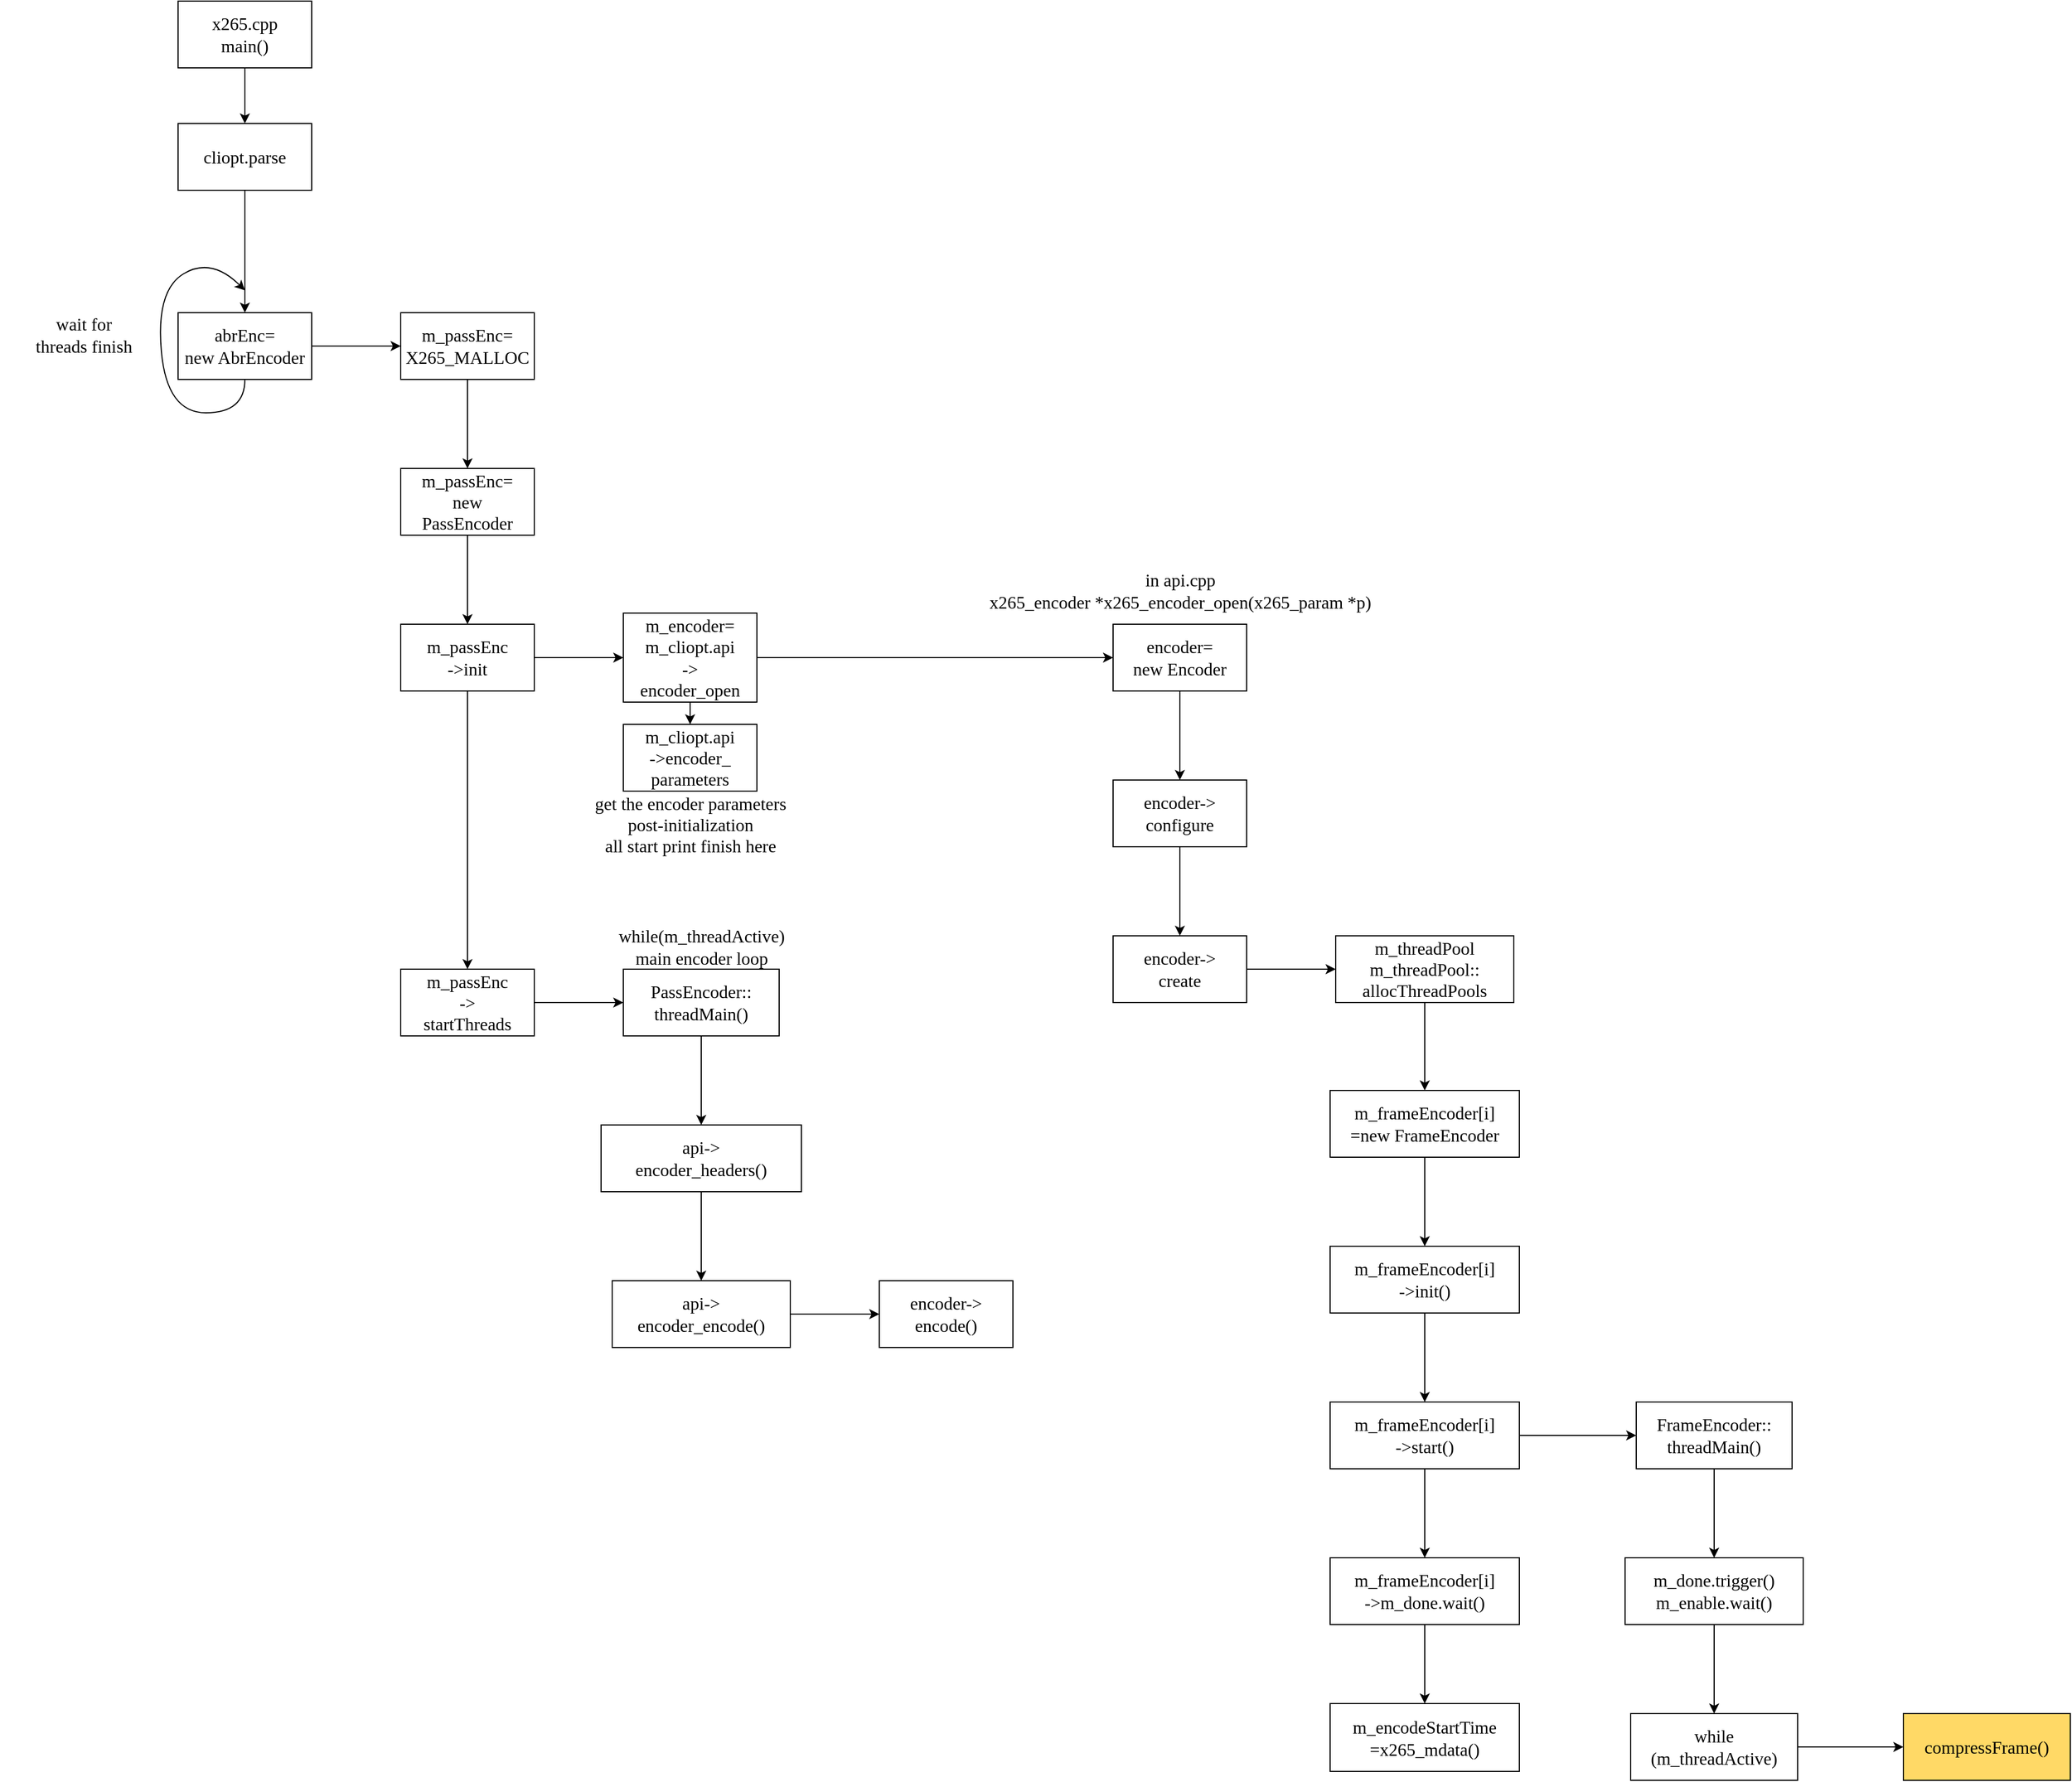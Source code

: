 <mxfile version="19.0.3" type="github">
  <diagram id="RMRCRSJFabJXOBfH01yb" name="Page-1">
    <mxGraphModel dx="2217" dy="977" grid="1" gridSize="10" guides="1" tooltips="1" connect="1" arrows="1" fold="1" page="1" pageScale="1" pageWidth="827" pageHeight="1169" math="0" shadow="0">
      <root>
        <mxCell id="0" />
        <mxCell id="1" parent="0" />
        <mxCell id="eOThzZjHxrsogjhqtXI8-8" style="edgeStyle=orthogonalEdgeStyle;rounded=0;orthogonalLoop=1;jettySize=auto;html=1;exitX=0.5;exitY=1;exitDx=0;exitDy=0;entryX=0.5;entryY=0;entryDx=0;entryDy=0;fontFamily=Lucida Console;fontSize=16;" edge="1" parent="1" source="eOThzZjHxrsogjhqtXI8-1" target="eOThzZjHxrsogjhqtXI8-4">
          <mxGeometry relative="1" as="geometry" />
        </mxCell>
        <mxCell id="eOThzZjHxrsogjhqtXI8-1" value="&lt;font face=&quot;Lucida Console&quot;&gt;x265.cpp&lt;br style=&quot;font-size: 16px;&quot;&gt;main()&lt;/font&gt;" style="rounded=0;whiteSpace=wrap;html=1;fontSize=16;" vertex="1" parent="1">
          <mxGeometry x="140" y="130" width="120" height="60" as="geometry" />
        </mxCell>
        <mxCell id="eOThzZjHxrsogjhqtXI8-7" value="" style="edgeStyle=orthogonalEdgeStyle;rounded=0;orthogonalLoop=1;jettySize=auto;html=1;fontFamily=Lucida Console;fontSize=16;" edge="1" parent="1" source="eOThzZjHxrsogjhqtXI8-4" target="eOThzZjHxrsogjhqtXI8-6">
          <mxGeometry relative="1" as="geometry" />
        </mxCell>
        <mxCell id="eOThzZjHxrsogjhqtXI8-4" value="cliopt.parse" style="whiteSpace=wrap;html=1;fontSize=16;fontFamily=Lucida Console;rounded=0;" vertex="1" parent="1">
          <mxGeometry x="140" y="240" width="120" height="60" as="geometry" />
        </mxCell>
        <mxCell id="eOThzZjHxrsogjhqtXI8-12" value="" style="edgeStyle=orthogonalEdgeStyle;rounded=0;orthogonalLoop=1;jettySize=auto;html=1;fontFamily=Lucida Console;fontSize=16;" edge="1" parent="1" source="eOThzZjHxrsogjhqtXI8-6" target="eOThzZjHxrsogjhqtXI8-11">
          <mxGeometry relative="1" as="geometry" />
        </mxCell>
        <mxCell id="eOThzZjHxrsogjhqtXI8-6" value="abrEnc=&lt;br&gt;new AbrEncoder" style="whiteSpace=wrap;html=1;fontSize=16;fontFamily=Lucida Console;rounded=0;" vertex="1" parent="1">
          <mxGeometry x="140" y="410" width="120" height="60" as="geometry" />
        </mxCell>
        <mxCell id="eOThzZjHxrsogjhqtXI8-9" value="" style="curved=1;endArrow=classic;html=1;rounded=0;fontFamily=Lucida Console;fontSize=16;exitX=0.5;exitY=1;exitDx=0;exitDy=0;" edge="1" parent="1" source="eOThzZjHxrsogjhqtXI8-6">
          <mxGeometry width="50" height="50" relative="1" as="geometry">
            <mxPoint x="430" y="470" as="sourcePoint" />
            <mxPoint x="200" y="390" as="targetPoint" />
            <Array as="points">
              <mxPoint x="200" y="500" />
              <mxPoint x="130" y="500" />
              <mxPoint x="120" y="390" />
              <mxPoint x="170" y="360" />
            </Array>
          </mxGeometry>
        </mxCell>
        <mxCell id="eOThzZjHxrsogjhqtXI8-10" value="wait for &lt;br&gt;threads finish" style="text;html=1;resizable=0;autosize=1;align=center;verticalAlign=middle;points=[];fillColor=none;strokeColor=none;rounded=0;fontFamily=Lucida Console;fontSize=16;" vertex="1" parent="1">
          <mxGeometry x="-20" y="410" width="150" height="40" as="geometry" />
        </mxCell>
        <mxCell id="eOThzZjHxrsogjhqtXI8-14" value="" style="edgeStyle=orthogonalEdgeStyle;rounded=0;orthogonalLoop=1;jettySize=auto;html=1;fontFamily=Lucida Console;fontSize=16;" edge="1" parent="1" source="eOThzZjHxrsogjhqtXI8-11" target="eOThzZjHxrsogjhqtXI8-13">
          <mxGeometry relative="1" as="geometry" />
        </mxCell>
        <mxCell id="eOThzZjHxrsogjhqtXI8-11" value="m_passEnc=&lt;br&gt;X265_MALLOC" style="whiteSpace=wrap;html=1;fontSize=16;fontFamily=Lucida Console;rounded=0;" vertex="1" parent="1">
          <mxGeometry x="340" y="410" width="120" height="60" as="geometry" />
        </mxCell>
        <mxCell id="eOThzZjHxrsogjhqtXI8-16" value="" style="edgeStyle=orthogonalEdgeStyle;rounded=0;orthogonalLoop=1;jettySize=auto;html=1;fontFamily=Lucida Console;fontSize=16;" edge="1" parent="1" source="eOThzZjHxrsogjhqtXI8-13" target="eOThzZjHxrsogjhqtXI8-15">
          <mxGeometry relative="1" as="geometry" />
        </mxCell>
        <mxCell id="eOThzZjHxrsogjhqtXI8-13" value="m_passEnc=&lt;br&gt;new&lt;br&gt;PassEncoder" style="whiteSpace=wrap;html=1;fontSize=16;fontFamily=Lucida Console;rounded=0;" vertex="1" parent="1">
          <mxGeometry x="340" y="550" width="120" height="60" as="geometry" />
        </mxCell>
        <mxCell id="eOThzZjHxrsogjhqtXI8-18" value="" style="edgeStyle=orthogonalEdgeStyle;rounded=0;orthogonalLoop=1;jettySize=auto;html=1;fontFamily=Lucida Console;fontSize=16;" edge="1" parent="1" source="eOThzZjHxrsogjhqtXI8-15" target="eOThzZjHxrsogjhqtXI8-17">
          <mxGeometry relative="1" as="geometry" />
        </mxCell>
        <mxCell id="eOThzZjHxrsogjhqtXI8-20" value="" style="edgeStyle=orthogonalEdgeStyle;rounded=0;orthogonalLoop=1;jettySize=auto;html=1;fontFamily=Lucida Console;fontSize=16;" edge="1" parent="1" source="eOThzZjHxrsogjhqtXI8-15" target="eOThzZjHxrsogjhqtXI8-19">
          <mxGeometry relative="1" as="geometry" />
        </mxCell>
        <mxCell id="eOThzZjHxrsogjhqtXI8-15" value="m_passEnc&lt;br&gt;-&amp;gt;init" style="whiteSpace=wrap;html=1;fontSize=16;fontFamily=Lucida Console;rounded=0;" vertex="1" parent="1">
          <mxGeometry x="340" y="690" width="120" height="60" as="geometry" />
        </mxCell>
        <mxCell id="eOThzZjHxrsogjhqtXI8-52" value="" style="edgeStyle=orthogonalEdgeStyle;rounded=0;orthogonalLoop=1;jettySize=auto;html=1;fontFamily=Lucida Console;fontSize=16;" edge="1" parent="1" source="eOThzZjHxrsogjhqtXI8-17" target="eOThzZjHxrsogjhqtXI8-51">
          <mxGeometry relative="1" as="geometry" />
        </mxCell>
        <mxCell id="eOThzZjHxrsogjhqtXI8-17" value="m_passEnc&lt;br&gt;-&amp;gt;&lt;br&gt;startThreads" style="whiteSpace=wrap;html=1;fontSize=16;fontFamily=Lucida Console;rounded=0;" vertex="1" parent="1">
          <mxGeometry x="340" y="1000" width="120" height="60" as="geometry" />
        </mxCell>
        <mxCell id="eOThzZjHxrsogjhqtXI8-22" value="" style="edgeStyle=orthogonalEdgeStyle;rounded=0;orthogonalLoop=1;jettySize=auto;html=1;fontFamily=Lucida Console;fontSize=16;" edge="1" parent="1" source="eOThzZjHxrsogjhqtXI8-19" target="eOThzZjHxrsogjhqtXI8-21">
          <mxGeometry relative="1" as="geometry" />
        </mxCell>
        <mxCell id="eOThzZjHxrsogjhqtXI8-25" value="" style="edgeStyle=orthogonalEdgeStyle;rounded=0;orthogonalLoop=1;jettySize=auto;html=1;fontFamily=Lucida Console;fontSize=16;" edge="1" parent="1" source="eOThzZjHxrsogjhqtXI8-19" target="eOThzZjHxrsogjhqtXI8-24">
          <mxGeometry relative="1" as="geometry" />
        </mxCell>
        <mxCell id="eOThzZjHxrsogjhqtXI8-19" value="m_encoder=&lt;br&gt;m_cliopt.api&lt;br&gt;-&amp;gt;&lt;br&gt;encoder_open" style="whiteSpace=wrap;html=1;fontSize=16;fontFamily=Lucida Console;rounded=0;" vertex="1" parent="1">
          <mxGeometry x="540" y="680" width="120" height="80" as="geometry" />
        </mxCell>
        <mxCell id="eOThzZjHxrsogjhqtXI8-21" value="m_cliopt.api&lt;br&gt;-&amp;gt;encoder_&lt;br&gt;parameters" style="whiteSpace=wrap;html=1;fontSize=16;fontFamily=Lucida Console;rounded=0;" vertex="1" parent="1">
          <mxGeometry x="540" y="780" width="120" height="60" as="geometry" />
        </mxCell>
        <mxCell id="eOThzZjHxrsogjhqtXI8-23" value="get the encoder parameters &lt;br&gt;post-initialization&lt;br&gt;all start print finish here" style="text;html=1;resizable=0;autosize=1;align=center;verticalAlign=middle;points=[];fillColor=none;strokeColor=none;rounded=0;fontFamily=Lucida Console;fontSize=16;" vertex="1" parent="1">
          <mxGeometry x="460" y="840" width="280" height="60" as="geometry" />
        </mxCell>
        <mxCell id="eOThzZjHxrsogjhqtXI8-28" value="" style="edgeStyle=orthogonalEdgeStyle;rounded=0;orthogonalLoop=1;jettySize=auto;html=1;fontFamily=Lucida Console;fontSize=16;" edge="1" parent="1" source="eOThzZjHxrsogjhqtXI8-24" target="eOThzZjHxrsogjhqtXI8-27">
          <mxGeometry relative="1" as="geometry" />
        </mxCell>
        <mxCell id="eOThzZjHxrsogjhqtXI8-24" value="encoder=&lt;br&gt;new Encoder" style="whiteSpace=wrap;html=1;fontSize=16;fontFamily=Lucida Console;rounded=0;" vertex="1" parent="1">
          <mxGeometry x="980" y="690" width="120" height="60" as="geometry" />
        </mxCell>
        <mxCell id="eOThzZjHxrsogjhqtXI8-26" value="in api.cpp&lt;br&gt;x265_encoder *x265_encoder_open(x265_param *p)" style="text;html=1;resizable=0;autosize=1;align=center;verticalAlign=middle;points=[];fillColor=none;strokeColor=none;rounded=0;fontFamily=Lucida Console;fontSize=16;" vertex="1" parent="1">
          <mxGeometry x="810" y="640" width="460" height="40" as="geometry" />
        </mxCell>
        <mxCell id="eOThzZjHxrsogjhqtXI8-30" value="" style="edgeStyle=orthogonalEdgeStyle;rounded=0;orthogonalLoop=1;jettySize=auto;html=1;fontFamily=Lucida Console;fontSize=16;" edge="1" parent="1" source="eOThzZjHxrsogjhqtXI8-27" target="eOThzZjHxrsogjhqtXI8-29">
          <mxGeometry relative="1" as="geometry" />
        </mxCell>
        <mxCell id="eOThzZjHxrsogjhqtXI8-27" value="encoder-&amp;gt;&lt;br&gt;configure" style="whiteSpace=wrap;html=1;fontSize=16;fontFamily=Lucida Console;rounded=0;" vertex="1" parent="1">
          <mxGeometry x="980" y="830" width="120" height="60" as="geometry" />
        </mxCell>
        <mxCell id="eOThzZjHxrsogjhqtXI8-32" value="" style="edgeStyle=orthogonalEdgeStyle;rounded=0;orthogonalLoop=1;jettySize=auto;html=1;fontFamily=Lucida Console;fontSize=16;" edge="1" parent="1" source="eOThzZjHxrsogjhqtXI8-29" target="eOThzZjHxrsogjhqtXI8-31">
          <mxGeometry relative="1" as="geometry" />
        </mxCell>
        <mxCell id="eOThzZjHxrsogjhqtXI8-29" value="encoder-&amp;gt;&lt;br&gt;create" style="whiteSpace=wrap;html=1;fontSize=16;fontFamily=Lucida Console;rounded=0;" vertex="1" parent="1">
          <mxGeometry x="980" y="970" width="120" height="60" as="geometry" />
        </mxCell>
        <mxCell id="eOThzZjHxrsogjhqtXI8-34" value="" style="edgeStyle=orthogonalEdgeStyle;rounded=0;orthogonalLoop=1;jettySize=auto;html=1;fontFamily=Lucida Console;fontSize=16;" edge="1" parent="1" source="eOThzZjHxrsogjhqtXI8-31" target="eOThzZjHxrsogjhqtXI8-33">
          <mxGeometry relative="1" as="geometry" />
        </mxCell>
        <mxCell id="eOThzZjHxrsogjhqtXI8-31" value="m_threadPool&lt;br&gt;m_threadPool::&lt;br&gt;allocThreadPools" style="whiteSpace=wrap;html=1;fontSize=16;fontFamily=Lucida Console;rounded=0;" vertex="1" parent="1">
          <mxGeometry x="1180" y="970" width="160" height="60" as="geometry" />
        </mxCell>
        <mxCell id="eOThzZjHxrsogjhqtXI8-36" value="" style="edgeStyle=orthogonalEdgeStyle;rounded=0;orthogonalLoop=1;jettySize=auto;html=1;fontFamily=Lucida Console;fontSize=16;" edge="1" parent="1" source="eOThzZjHxrsogjhqtXI8-33" target="eOThzZjHxrsogjhqtXI8-35">
          <mxGeometry relative="1" as="geometry" />
        </mxCell>
        <mxCell id="eOThzZjHxrsogjhqtXI8-33" value="m_frameEncoder[i]&lt;br&gt;=new FrameEncoder" style="whiteSpace=wrap;html=1;fontSize=16;fontFamily=Lucida Console;rounded=0;" vertex="1" parent="1">
          <mxGeometry x="1175" y="1109" width="170" height="60" as="geometry" />
        </mxCell>
        <mxCell id="eOThzZjHxrsogjhqtXI8-38" value="" style="edgeStyle=orthogonalEdgeStyle;rounded=0;orthogonalLoop=1;jettySize=auto;html=1;fontFamily=Lucida Console;fontSize=16;" edge="1" parent="1" source="eOThzZjHxrsogjhqtXI8-35" target="eOThzZjHxrsogjhqtXI8-37">
          <mxGeometry relative="1" as="geometry" />
        </mxCell>
        <mxCell id="eOThzZjHxrsogjhqtXI8-35" value="m_frameEncoder[i]&lt;br&gt;-&amp;gt;init()" style="whiteSpace=wrap;html=1;fontSize=16;fontFamily=Lucida Console;rounded=0;" vertex="1" parent="1">
          <mxGeometry x="1175" y="1249" width="170" height="60" as="geometry" />
        </mxCell>
        <mxCell id="eOThzZjHxrsogjhqtXI8-40" value="" style="edgeStyle=orthogonalEdgeStyle;rounded=0;orthogonalLoop=1;jettySize=auto;html=1;fontFamily=Lucida Console;fontSize=16;" edge="1" parent="1" source="eOThzZjHxrsogjhqtXI8-37" target="eOThzZjHxrsogjhqtXI8-39">
          <mxGeometry relative="1" as="geometry" />
        </mxCell>
        <mxCell id="eOThzZjHxrsogjhqtXI8-44" value="" style="edgeStyle=orthogonalEdgeStyle;rounded=0;orthogonalLoop=1;jettySize=auto;html=1;fontFamily=Lucida Console;fontSize=16;" edge="1" parent="1" source="eOThzZjHxrsogjhqtXI8-37" target="eOThzZjHxrsogjhqtXI8-43">
          <mxGeometry relative="1" as="geometry" />
        </mxCell>
        <mxCell id="eOThzZjHxrsogjhqtXI8-37" value="m_frameEncoder[i]&lt;br&gt;-&amp;gt;start()" style="whiteSpace=wrap;html=1;fontSize=16;fontFamily=Lucida Console;rounded=0;" vertex="1" parent="1">
          <mxGeometry x="1175" y="1389" width="170" height="60" as="geometry" />
        </mxCell>
        <mxCell id="eOThzZjHxrsogjhqtXI8-42" value="" style="edgeStyle=orthogonalEdgeStyle;rounded=0;orthogonalLoop=1;jettySize=auto;html=1;fontFamily=Lucida Console;fontSize=16;" edge="1" parent="1" source="eOThzZjHxrsogjhqtXI8-39" target="eOThzZjHxrsogjhqtXI8-41">
          <mxGeometry relative="1" as="geometry" />
        </mxCell>
        <mxCell id="eOThzZjHxrsogjhqtXI8-39" value="m_frameEncoder[i]&lt;br&gt;-&amp;gt;m_done.wait()" style="whiteSpace=wrap;html=1;fontSize=16;fontFamily=Lucida Console;rounded=0;" vertex="1" parent="1">
          <mxGeometry x="1175" y="1529" width="170" height="60" as="geometry" />
        </mxCell>
        <mxCell id="eOThzZjHxrsogjhqtXI8-41" value="m_encodeStartTime&lt;br&gt;=x265_mdata()" style="whiteSpace=wrap;html=1;fontSize=16;fontFamily=Lucida Console;rounded=0;" vertex="1" parent="1">
          <mxGeometry x="1175" y="1660" width="170" height="61" as="geometry" />
        </mxCell>
        <mxCell id="eOThzZjHxrsogjhqtXI8-46" value="" style="edgeStyle=orthogonalEdgeStyle;rounded=0;orthogonalLoop=1;jettySize=auto;html=1;fontFamily=Lucida Console;fontSize=16;" edge="1" parent="1" source="eOThzZjHxrsogjhqtXI8-43" target="eOThzZjHxrsogjhqtXI8-45">
          <mxGeometry relative="1" as="geometry" />
        </mxCell>
        <mxCell id="eOThzZjHxrsogjhqtXI8-43" value="FrameEncoder::&lt;br&gt;threadMain()" style="whiteSpace=wrap;html=1;fontSize=16;fontFamily=Lucida Console;rounded=0;" vertex="1" parent="1">
          <mxGeometry x="1450" y="1389" width="140" height="60" as="geometry" />
        </mxCell>
        <mxCell id="eOThzZjHxrsogjhqtXI8-48" value="" style="edgeStyle=orthogonalEdgeStyle;rounded=0;orthogonalLoop=1;jettySize=auto;html=1;fontFamily=Lucida Console;fontSize=16;" edge="1" parent="1" source="eOThzZjHxrsogjhqtXI8-45" target="eOThzZjHxrsogjhqtXI8-47">
          <mxGeometry relative="1" as="geometry" />
        </mxCell>
        <mxCell id="eOThzZjHxrsogjhqtXI8-45" value="m_done.trigger()&lt;br&gt;m_enable.wait()" style="whiteSpace=wrap;html=1;fontSize=16;fontFamily=Lucida Console;rounded=0;" vertex="1" parent="1">
          <mxGeometry x="1440" y="1529" width="160" height="60" as="geometry" />
        </mxCell>
        <mxCell id="eOThzZjHxrsogjhqtXI8-50" value="" style="edgeStyle=orthogonalEdgeStyle;rounded=0;orthogonalLoop=1;jettySize=auto;html=1;fontFamily=Lucida Console;fontSize=16;" edge="1" parent="1" source="eOThzZjHxrsogjhqtXI8-47" target="eOThzZjHxrsogjhqtXI8-49">
          <mxGeometry relative="1" as="geometry" />
        </mxCell>
        <mxCell id="eOThzZjHxrsogjhqtXI8-47" value="while&lt;br&gt;(m_threadActive)" style="whiteSpace=wrap;html=1;fontSize=16;fontFamily=Lucida Console;rounded=0;" vertex="1" parent="1">
          <mxGeometry x="1445" y="1669" width="150" height="60" as="geometry" />
        </mxCell>
        <mxCell id="eOThzZjHxrsogjhqtXI8-49" value="compressFrame()" style="whiteSpace=wrap;html=1;fontSize=16;fontFamily=Lucida Console;rounded=0;fillColor=#FFD966;" vertex="1" parent="1">
          <mxGeometry x="1690" y="1669" width="150" height="60" as="geometry" />
        </mxCell>
        <mxCell id="eOThzZjHxrsogjhqtXI8-56" value="" style="edgeStyle=orthogonalEdgeStyle;rounded=0;orthogonalLoop=1;jettySize=auto;html=1;fontFamily=Lucida Console;fontSize=16;" edge="1" parent="1" source="eOThzZjHxrsogjhqtXI8-51" target="eOThzZjHxrsogjhqtXI8-55">
          <mxGeometry relative="1" as="geometry" />
        </mxCell>
        <mxCell id="eOThzZjHxrsogjhqtXI8-51" value="PassEncoder::&lt;br&gt;threadMain()" style="whiteSpace=wrap;html=1;fontSize=16;fontFamily=Lucida Console;rounded=0;" vertex="1" parent="1">
          <mxGeometry x="540" y="1000" width="140" height="60" as="geometry" />
        </mxCell>
        <mxCell id="eOThzZjHxrsogjhqtXI8-54" value="while(m_threadActive)&lt;br&gt;main encoder loop" style="text;html=1;resizable=0;autosize=1;align=center;verticalAlign=middle;points=[];fillColor=none;strokeColor=none;rounded=0;fontFamily=Lucida Console;fontSize=16;" vertex="1" parent="1">
          <mxGeometry x="500" y="960" width="220" height="40" as="geometry" />
        </mxCell>
        <mxCell id="eOThzZjHxrsogjhqtXI8-58" value="" style="edgeStyle=orthogonalEdgeStyle;rounded=0;orthogonalLoop=1;jettySize=auto;html=1;fontFamily=Lucida Console;fontSize=16;" edge="1" parent="1" source="eOThzZjHxrsogjhqtXI8-55" target="eOThzZjHxrsogjhqtXI8-57">
          <mxGeometry relative="1" as="geometry" />
        </mxCell>
        <mxCell id="eOThzZjHxrsogjhqtXI8-55" value="api-&amp;gt;&lt;br&gt;encoder_headers()" style="whiteSpace=wrap;html=1;fontSize=16;fontFamily=Lucida Console;rounded=0;" vertex="1" parent="1">
          <mxGeometry x="520" y="1140" width="180" height="60" as="geometry" />
        </mxCell>
        <mxCell id="eOThzZjHxrsogjhqtXI8-60" value="" style="edgeStyle=orthogonalEdgeStyle;rounded=0;orthogonalLoop=1;jettySize=auto;html=1;fontFamily=Lucida Console;fontSize=16;" edge="1" parent="1" source="eOThzZjHxrsogjhqtXI8-57" target="eOThzZjHxrsogjhqtXI8-59">
          <mxGeometry relative="1" as="geometry" />
        </mxCell>
        <mxCell id="eOThzZjHxrsogjhqtXI8-57" value="api-&amp;gt;&lt;br&gt;encoder_encode()" style="whiteSpace=wrap;html=1;fontSize=16;fontFamily=Lucida Console;rounded=0;" vertex="1" parent="1">
          <mxGeometry x="530" y="1280" width="160" height="60" as="geometry" />
        </mxCell>
        <mxCell id="eOThzZjHxrsogjhqtXI8-59" value="encoder-&amp;gt;&lt;br&gt;encode()" style="whiteSpace=wrap;html=1;fontSize=16;fontFamily=Lucida Console;rounded=0;" vertex="1" parent="1">
          <mxGeometry x="770" y="1280" width="120" height="60" as="geometry" />
        </mxCell>
      </root>
    </mxGraphModel>
  </diagram>
</mxfile>
